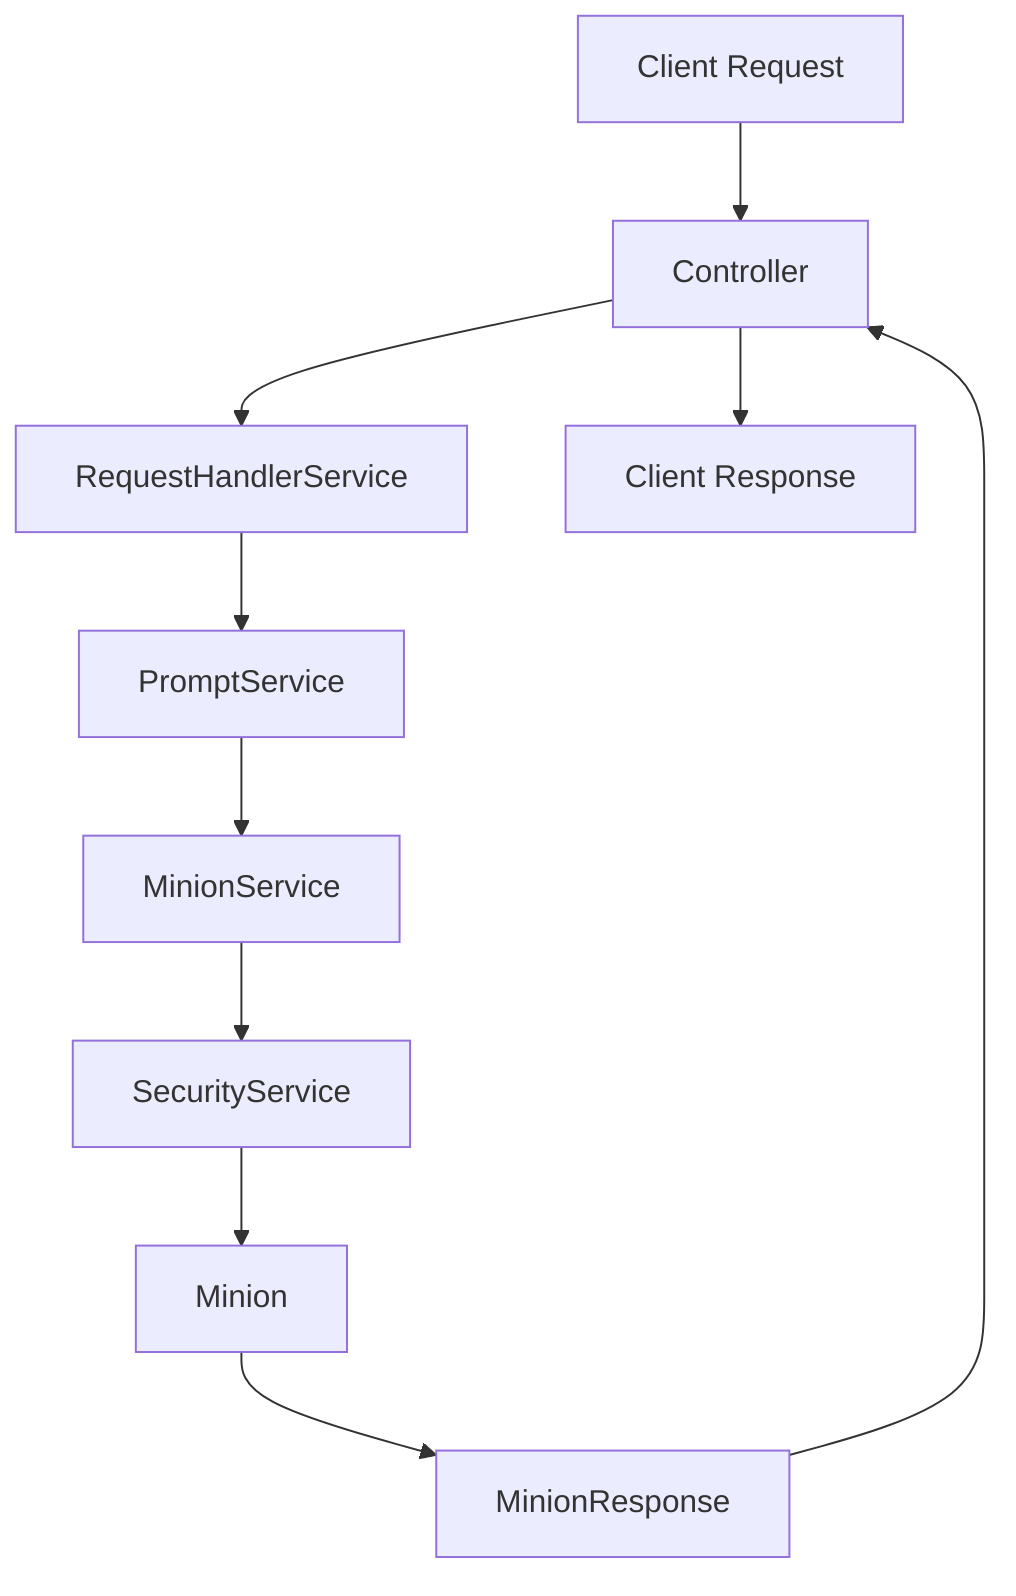 graph TD;
    A[Client Request] --> B[Controller]
    B --> C[RequestHandlerService]
    C --> D[PromptService]
    D --> E[MinionService]
    E --> F[SecurityService]
    F --> G[Minion]
    G --> H[MinionResponse]
    H --> B
    B --> I[Client Response]